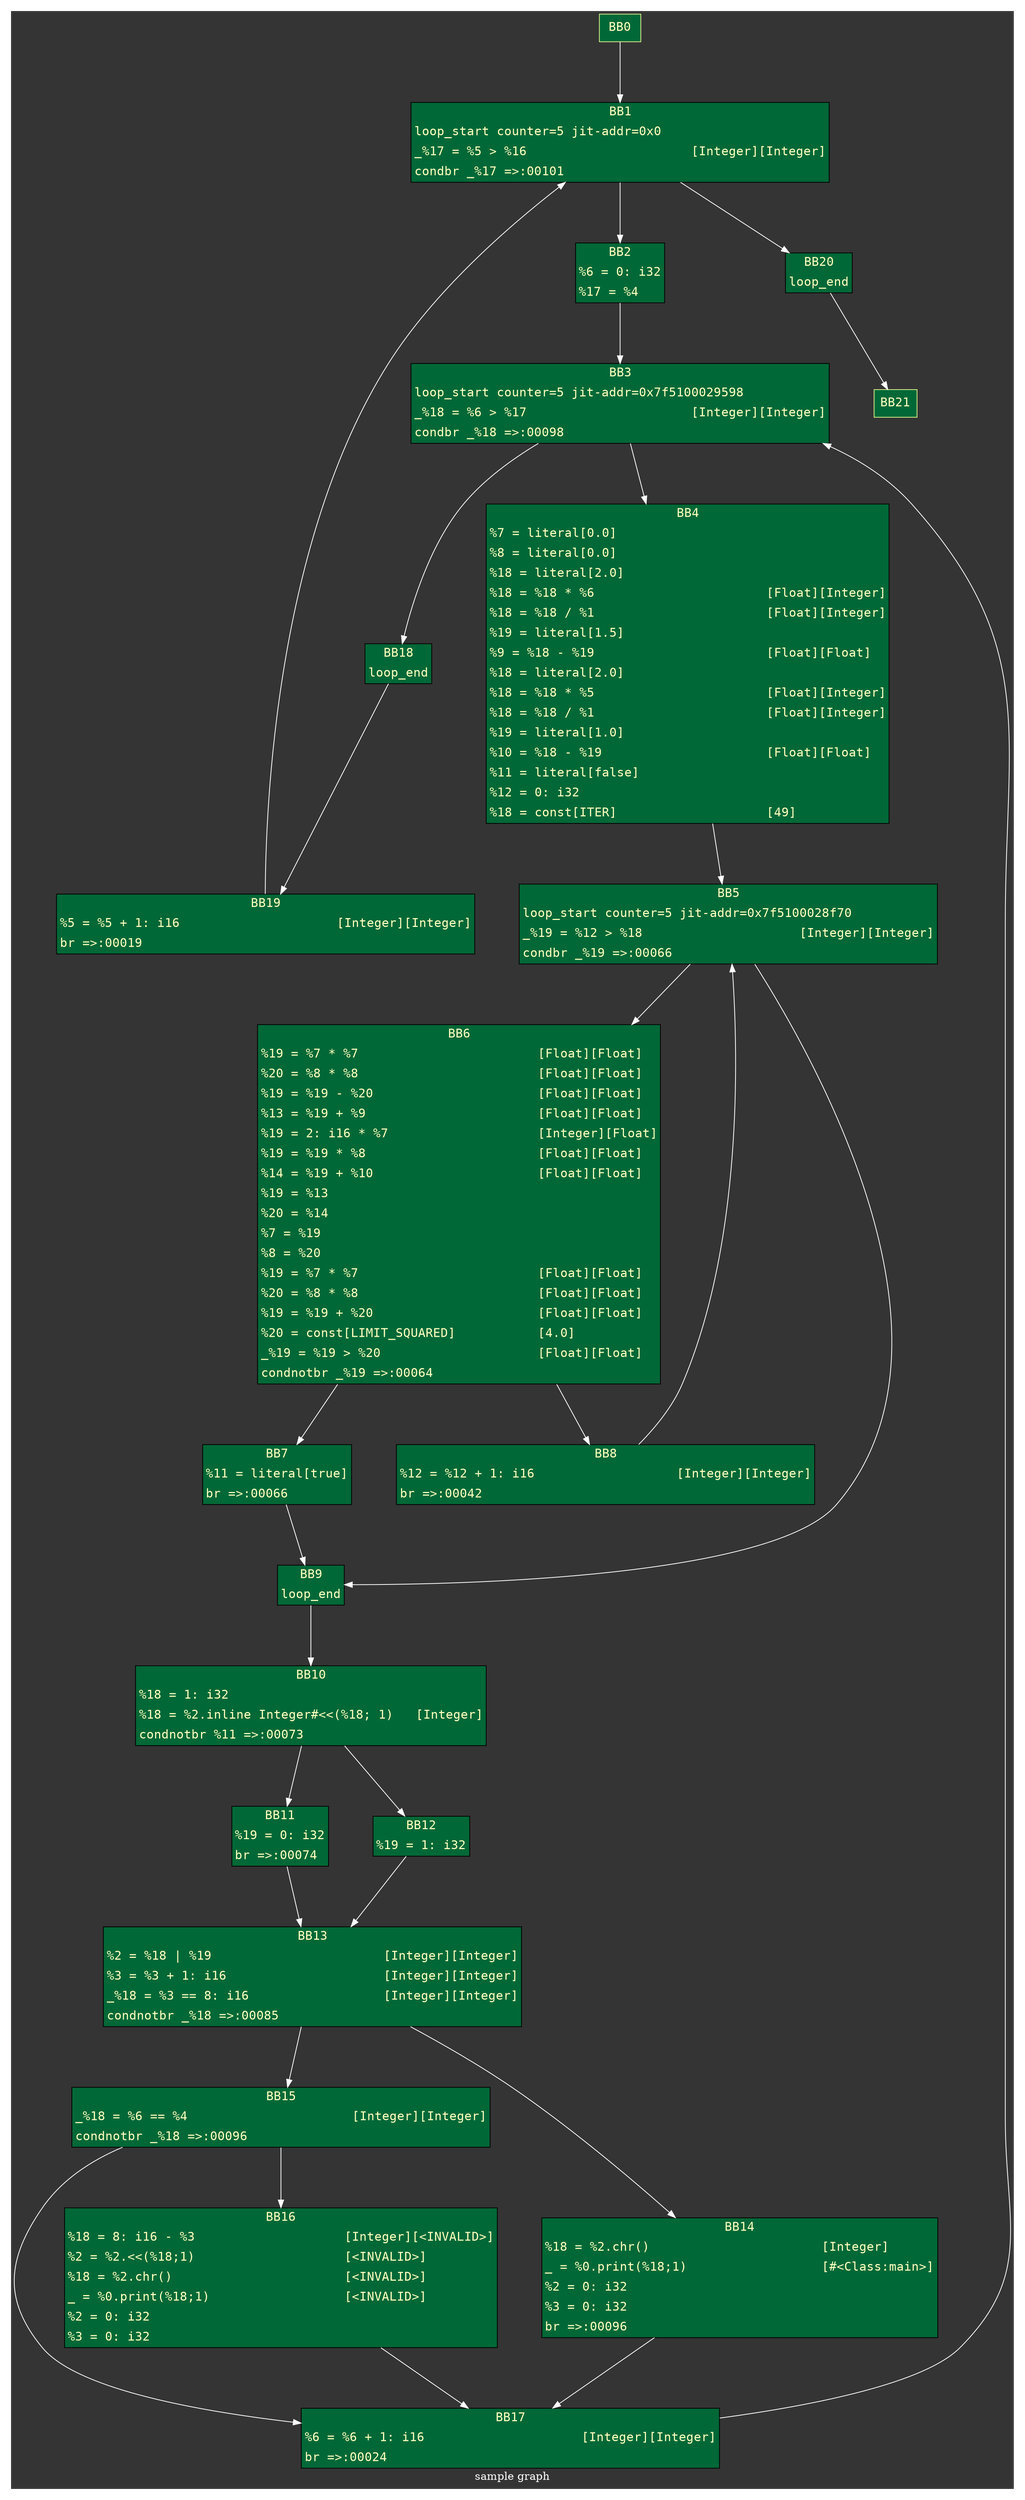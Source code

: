 digraph graph_name {
  graph [
    charset = "UTF-8";
    label = "sample graph",
    bgcolor = "#343434",
    fontcolor = white,
    rankdir = TB,
    margin = 0.2,
    splines = spline,
    nodesep = 0.8,
    ranksep = 1.1
  ];

  node [
    colorscheme = "rdylgn11"
    shape = box,
    style = "solid,filled",
    fontsize = 16,
    fontcolor = 6,
    fontname = "Consolas",
    color = 7,
    fillcolor = 11,
  ];

  edge [
    style = solid,
    fontsize = 14,
    fontcolor = white,
    fontname = "Migu 1M",
    color = white,
    labelfloat = true,
    labeldistance = 2.5,
    labelangle = 70
  ];
  BB1 [
    shape=plain
    label=<<table border="0" cellspacing="0" cellpadding="4">
      <tr> <td> BB1 </td> </tr>

          <tr> <td align="left">loop_start counter=5 jit-addr=0x0</td> </tr>
    
          <tr> <td align="left">_%17 = %5 &gt; %16                      [Integer][Integer]</td> </tr>
    
          <tr> <td align="left">condbr _%17 =&gt;:00101</td> </tr>
    
	</table>>
  ];
    BB2 [
    shape=plain
    label=<<table border="0" cellspacing="0" cellpadding="4">
      <tr> <td> BB2 </td> </tr>

          <tr> <td align="left">%6 = 0: i32</td> </tr>
    
          <tr> <td align="left">%17 = %4</td> </tr>
    
	</table>>
  ];
    BB3 [
    shape=plain
    label=<<table border="0" cellspacing="0" cellpadding="4">
      <tr> <td> BB3 </td> </tr>

          <tr> <td align="left">loop_start counter=5 jit-addr=0x7f5100029598</td> </tr>
    
          <tr> <td align="left">_%18 = %6 &gt; %17                      [Integer][Integer]</td> </tr>
    
          <tr> <td align="left">condbr _%18 =&gt;:00098</td> </tr>
    
	</table>>
  ];
    BB4 [
    shape=plain
    label=<<table border="0" cellspacing="0" cellpadding="4">
      <tr> <td> BB4 </td> </tr>

          <tr> <td align="left">%7 = literal[0.0]</td> </tr>
    
          <tr> <td align="left">%8 = literal[0.0]</td> </tr>
    
          <tr> <td align="left">%18 = literal[2.0]</td> </tr>
    
          <tr> <td align="left">%18 = %18 * %6                       [Float][Integer]</td> </tr>
    
          <tr> <td align="left">%18 = %18 / %1                       [Float][Integer]</td> </tr>
    
          <tr> <td align="left">%19 = literal[1.5]</td> </tr>
    
          <tr> <td align="left">%9 = %18 - %19                       [Float][Float]</td> </tr>
    
          <tr> <td align="left">%18 = literal[2.0]</td> </tr>
    
          <tr> <td align="left">%18 = %18 * %5                       [Float][Integer]</td> </tr>
    
          <tr> <td align="left">%18 = %18 / %1                       [Float][Integer]</td> </tr>
    
          <tr> <td align="left">%19 = literal[1.0]</td> </tr>
    
          <tr> <td align="left">%10 = %18 - %19                      [Float][Float]</td> </tr>
    
          <tr> <td align="left">%11 = literal[false]</td> </tr>
    
          <tr> <td align="left">%12 = 0: i32</td> </tr>
    
          <tr> <td align="left">%18 = const[ITER]                    [49]</td> </tr>
    
	</table>>
  ];
    BB5 [
    shape=plain
    label=<<table border="0" cellspacing="0" cellpadding="4">
      <tr> <td> BB5 </td> </tr>

          <tr> <td align="left">loop_start counter=5 jit-addr=0x7f5100028f70</td> </tr>
    
          <tr> <td align="left">_%19 = %12 &gt; %18                     [Integer][Integer]</td> </tr>
    
          <tr> <td align="left">condbr _%19 =&gt;:00066</td> </tr>
    
	</table>>
  ];
    BB6 [
    shape=plain
    label=<<table border="0" cellspacing="0" cellpadding="4">
      <tr> <td> BB6 </td> </tr>

          <tr> <td align="left">%19 = %7 * %7                        [Float][Float]</td> </tr>
    
          <tr> <td align="left">%20 = %8 * %8                        [Float][Float]</td> </tr>
    
          <tr> <td align="left">%19 = %19 - %20                      [Float][Float]</td> </tr>
    
          <tr> <td align="left">%13 = %19 + %9                       [Float][Float]</td> </tr>
    
          <tr> <td align="left">%19 = 2: i16 * %7                    [Integer][Float]</td> </tr>
    
          <tr> <td align="left">%19 = %19 * %8                       [Float][Float]</td> </tr>
    
          <tr> <td align="left">%14 = %19 + %10                      [Float][Float]</td> </tr>
    
          <tr> <td align="left">%19 = %13</td> </tr>
    
          <tr> <td align="left">%20 = %14</td> </tr>
    
          <tr> <td align="left">%7 = %19</td> </tr>
    
          <tr> <td align="left">%8 = %20</td> </tr>
    
          <tr> <td align="left">%19 = %7 * %7                        [Float][Float]</td> </tr>
    
          <tr> <td align="left">%20 = %8 * %8                        [Float][Float]</td> </tr>
    
          <tr> <td align="left">%19 = %19 + %20                      [Float][Float]</td> </tr>
    
          <tr> <td align="left">%20 = const[LIMIT_SQUARED]           [4.0]</td> </tr>
    
          <tr> <td align="left">_%19 = %19 &gt; %20                     [Float][Float]</td> </tr>
    
          <tr> <td align="left">condnotbr _%19 =&gt;:00064</td> </tr>
    
	</table>>
  ];
    BB7 [
    shape=plain
    label=<<table border="0" cellspacing="0" cellpadding="4">
      <tr> <td> BB7 </td> </tr>

          <tr> <td align="left">%11 = literal[true]</td> </tr>
    
          <tr> <td align="left">br =&gt;:00066</td> </tr>
    
	</table>>
  ];
    BB8 [
    shape=plain
    label=<<table border="0" cellspacing="0" cellpadding="4">
      <tr> <td> BB8 </td> </tr>

          <tr> <td align="left">%12 = %12 + 1: i16                   [Integer][Integer]</td> </tr>
    
          <tr> <td align="left">br =&gt;:00042</td> </tr>
    
	</table>>
  ];
    BB9 [
    shape=plain
    label=<<table border="0" cellspacing="0" cellpadding="4">
      <tr> <td> BB9 </td> </tr>

          <tr> <td align="left">loop_end</td> </tr>
    
	</table>>
  ];
    BB10 [
    shape=plain
    label=<<table border="0" cellspacing="0" cellpadding="4">
      <tr> <td> BB10 </td> </tr>

          <tr> <td align="left">%18 = 1: i32</td> </tr>
    
          <tr> <td align="left">%18 = %2.inline Integer#&lt;&lt;(%18; 1)   [Integer]</td> </tr>
    
          <tr> <td align="left">condnotbr %11 =&gt;:00073</td> </tr>
    
	</table>>
  ];
    BB11 [
    shape=plain
    label=<<table border="0" cellspacing="0" cellpadding="4">
      <tr> <td> BB11 </td> </tr>

          <tr> <td align="left">%19 = 0: i32</td> </tr>
    
          <tr> <td align="left">br =&gt;:00074</td> </tr>
    
	</table>>
  ];
    BB12 [
    shape=plain
    label=<<table border="0" cellspacing="0" cellpadding="4">
      <tr> <td> BB12 </td> </tr>

          <tr> <td align="left">%19 = 1: i32</td> </tr>
    
	</table>>
  ];
    BB13 [
    shape=plain
    label=<<table border="0" cellspacing="0" cellpadding="4">
      <tr> <td> BB13 </td> </tr>

          <tr> <td align="left">%2 = %18 | %19                       [Integer][Integer]</td> </tr>
    
          <tr> <td align="left">%3 = %3 + 1: i16                     [Integer][Integer]</td> </tr>
    
          <tr> <td align="left">_%18 = %3 == 8: i16                  [Integer][Integer]</td> </tr>
    
          <tr> <td align="left">condnotbr _%18 =&gt;:00085</td> </tr>
    
	</table>>
  ];
    BB14 [
    shape=plain
    label=<<table border="0" cellspacing="0" cellpadding="4">
      <tr> <td> BB14 </td> </tr>

          <tr> <td align="left">%18 = %2.chr()                       [Integer]</td> </tr>
    
          <tr> <td align="left">_ = %0.print(%18;1)                  [#&lt;Class:main&gt;]</td> </tr>
    
          <tr> <td align="left">%2 = 0: i32</td> </tr>
    
          <tr> <td align="left">%3 = 0: i32</td> </tr>
    
          <tr> <td align="left">br =&gt;:00096</td> </tr>
    
	</table>>
  ];
    BB15 [
    shape=plain
    label=<<table border="0" cellspacing="0" cellpadding="4">
      <tr> <td> BB15 </td> </tr>

          <tr> <td align="left">_%18 = %6 == %4                      [Integer][Integer]</td> </tr>
    
          <tr> <td align="left">condnotbr _%18 =&gt;:00096</td> </tr>
    
	</table>>
  ];
    BB16 [
    shape=plain
    label=<<table border="0" cellspacing="0" cellpadding="4">
      <tr> <td> BB16 </td> </tr>

          <tr> <td align="left">%18 = 8: i16 - %3                    [Integer][&lt;INVALID&gt;]</td> </tr>
    
          <tr> <td align="left">%2 = %2.&lt;&lt;(%18;1)                    [&lt;INVALID&gt;]</td> </tr>
    
          <tr> <td align="left">%18 = %2.chr()                       [&lt;INVALID&gt;]</td> </tr>
    
          <tr> <td align="left">_ = %0.print(%18;1)                  [&lt;INVALID&gt;]</td> </tr>
    
          <tr> <td align="left">%2 = 0: i32</td> </tr>
    
          <tr> <td align="left">%3 = 0: i32</td> </tr>
    
	</table>>
  ];
    BB17 [
    shape=plain
    label=<<table border="0" cellspacing="0" cellpadding="4">
      <tr> <td> BB17 </td> </tr>

          <tr> <td align="left">%6 = %6 + 1: i16                     [Integer][Integer]</td> </tr>
    
          <tr> <td align="left">br =&gt;:00024</td> </tr>
    
	</table>>
  ];
    BB18 [
    shape=plain
    label=<<table border="0" cellspacing="0" cellpadding="4">
      <tr> <td> BB18 </td> </tr>

          <tr> <td align="left">loop_end</td> </tr>
    
	</table>>
  ];
    BB19 [
    shape=plain
    label=<<table border="0" cellspacing="0" cellpadding="4">
      <tr> <td> BB19 </td> </tr>

          <tr> <td align="left">%5 = %5 + 1: i16                     [Integer][Integer]</td> </tr>
    
          <tr> <td align="left">br =&gt;:00019</td> </tr>
    
	</table>>
  ];
    BB20 [
    shape=plain
    label=<<table border="0" cellspacing="0" cellpadding="4">
      <tr> <td> BB20 </td> </tr>

          <tr> <td align="left">loop_end</td> </tr>
    
	</table>>
  ];
  BB0 -> BB1 BB1 -> BB2 BB1 -> BB20 BB2 -> BB3 BB3 -> BB4 BB3 -> BB18 BB4 -> BB5 BB5 -> BB6 BB5 -> BB9 BB6 -> BB7 BB6 -> BB8 BB7 -> BB9 BB8 -> BB5 BB9 -> BB10 BB10 -> BB11 BB10 -> BB12 BB11 -> BB13 BB12 -> BB13 BB13 -> BB14 BB13 -> BB15 BB14 -> BB17 BB15 -> BB16 BB15 -> BB17 BB16 -> BB17 BB17 -> BB3 BB18 -> BB19 BB19 -> BB1 BB20 -> BB21 
}
